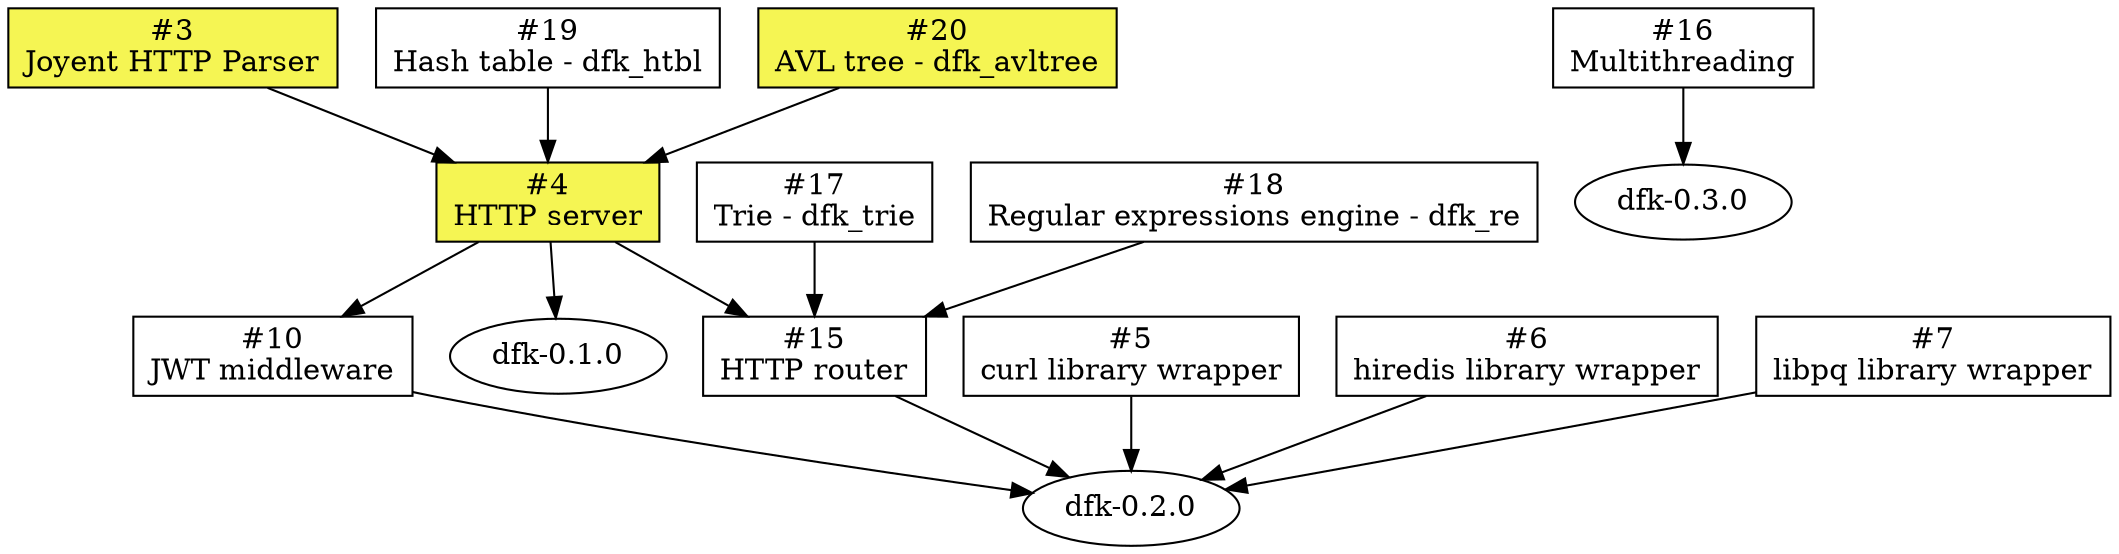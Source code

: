 digraph "DFK Library Roadmap - Current" {
  node [shape=box];
  ratio="compress";

  http_parser [label="#3\nJoyent HTTP Parser" style=filled fillcolor="#F5F553"];

  http_server [label="#4\nHTTP server" style=filled fillcolor="#F5F553"];
    http_parser -> http_server
    htbl -> http_server
    avltree -> http_server

  curl [label="#5\ncurl library wrapper"];

  redis [label="#6\nhiredis library wrapper"];

  libpq [label="#7\nlibpq library wrapper"];

  jwt [label="#10\nJWT middleware"];
    http_server -> jwt;

  mt [label="#16\nMultithreading"];

  trie [label="#17\nTrie - dfk_trie"];

  re [label="#18\nRegular expressions engine - dfk_re"];

  htbl [label="#19\nHash table - dfk_htbl"];

  avltree [label="#20\nAVL tree - dfk_avltree" style=filled fillcolor="#F5F553"];

  router [label="#15\nHTTP router"];
    http_server -> router;
    trie -> router;
    re -> router;

  dfk010 [label="dfk-0.1.0" shape=oval];
    http_server -> dfk010

  dfk020 [label="dfk-0.2.0" shape=oval];
    jwt -> dfk020;
    redis -> dfk020;
    curl -> dfk020;
    libpq -> dfk020;
    router -> dfk020;

  dfk030 [label="dfk-0.3.0" shape=oval];
    mt -> dfk030;
}
